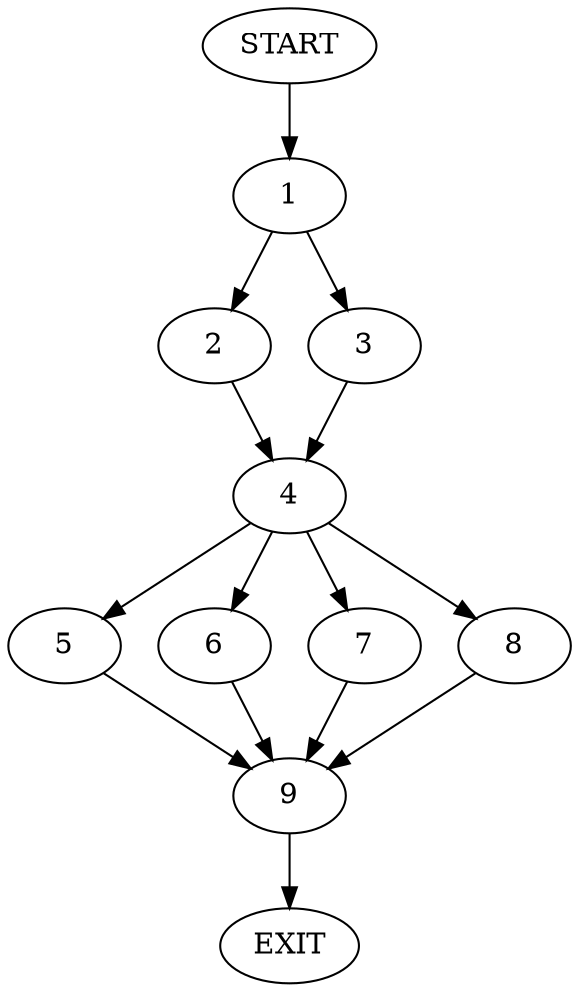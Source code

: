 digraph {
0 [label="START"]
10 [label="EXIT"]
0 -> 1
1 -> 2
1 -> 3
3 -> 4
2 -> 4
4 -> 5
4 -> 6
4 -> 7
4 -> 8
6 -> 9
7 -> 9
5 -> 9
8 -> 9
9 -> 10
}
